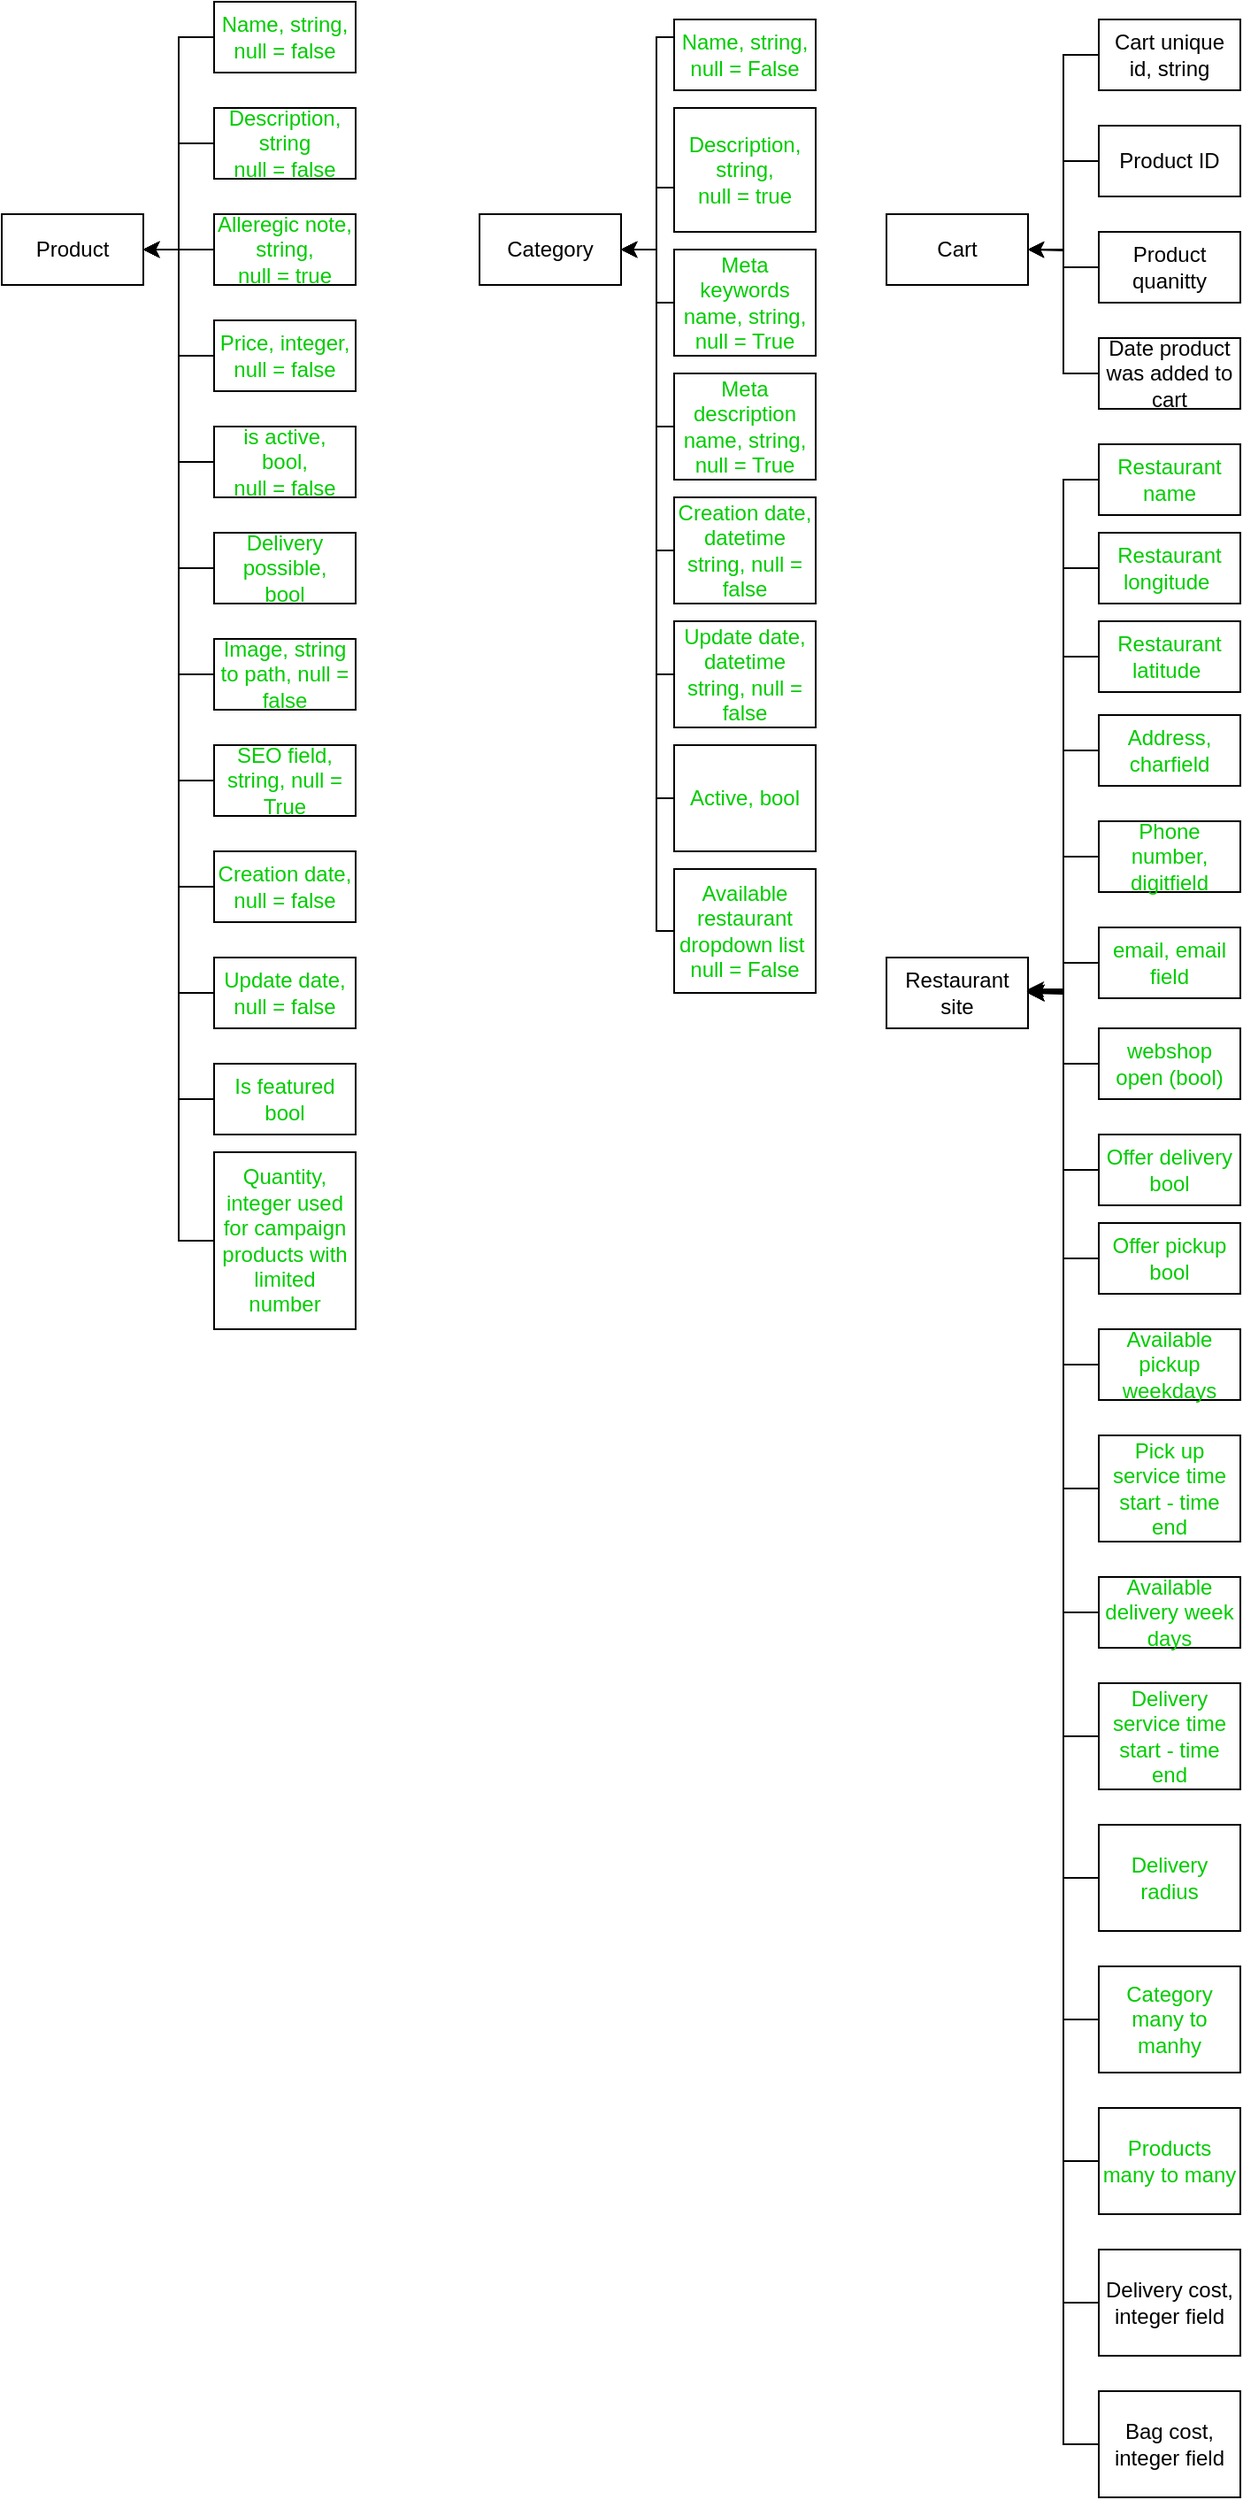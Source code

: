 <mxfile version="14.5.8" type="github">
  <diagram id="TAdNYwg-UMwRdQJhOWO_" name="Page-1">
    <mxGraphModel dx="678" dy="1508" grid="1" gridSize="10" guides="1" tooltips="1" connect="1" arrows="1" fold="1" page="1" pageScale="1" pageWidth="827" pageHeight="1169" math="0" shadow="0">
      <root>
        <mxCell id="0" />
        <mxCell id="1" parent="0" />
        <mxCell id="cqt7cs0M-7gVonUMgwuZ-1" value="Product" style="rounded=0;whiteSpace=wrap;html=1;" parent="1" vertex="1">
          <mxGeometry x="20" y="-1010" width="80" height="40" as="geometry" />
        </mxCell>
        <mxCell id="cqt7cs0M-7gVonUMgwuZ-21" style="edgeStyle=orthogonalEdgeStyle;rounded=0;orthogonalLoop=1;jettySize=auto;html=1;entryX=1;entryY=0.5;entryDx=0;entryDy=0;" parent="1" source="cqt7cs0M-7gVonUMgwuZ-16" target="cqt7cs0M-7gVonUMgwuZ-1" edge="1">
          <mxGeometry relative="1" as="geometry" />
        </mxCell>
        <mxCell id="cqt7cs0M-7gVonUMgwuZ-16" value="&lt;font color=&quot;#00cc00&quot;&gt;Name, string,&lt;br&gt;null = false&lt;/font&gt;" style="rounded=0;whiteSpace=wrap;html=1;" parent="1" vertex="1">
          <mxGeometry x="140" y="-1130" width="80" height="40" as="geometry" />
        </mxCell>
        <mxCell id="cqt7cs0M-7gVonUMgwuZ-23" style="edgeStyle=orthogonalEdgeStyle;rounded=0;orthogonalLoop=1;jettySize=auto;html=1;entryX=1;entryY=0.5;entryDx=0;entryDy=0;" parent="1" source="cqt7cs0M-7gVonUMgwuZ-22" target="cqt7cs0M-7gVonUMgwuZ-1" edge="1">
          <mxGeometry relative="1" as="geometry" />
        </mxCell>
        <mxCell id="cqt7cs0M-7gVonUMgwuZ-22" value="&lt;font color=&quot;#00cc00&quot;&gt;Description,&lt;br&gt;string&lt;br&gt;null = false&lt;/font&gt;" style="rounded=0;whiteSpace=wrap;html=1;" parent="1" vertex="1">
          <mxGeometry x="140" y="-1070" width="80" height="40" as="geometry" />
        </mxCell>
        <mxCell id="cqt7cs0M-7gVonUMgwuZ-25" style="edgeStyle=orthogonalEdgeStyle;rounded=0;orthogonalLoop=1;jettySize=auto;html=1;entryX=1;entryY=0.5;entryDx=0;entryDy=0;" parent="1" source="cqt7cs0M-7gVonUMgwuZ-24" target="cqt7cs0M-7gVonUMgwuZ-1" edge="1">
          <mxGeometry relative="1" as="geometry" />
        </mxCell>
        <mxCell id="cqt7cs0M-7gVonUMgwuZ-24" value="&lt;font color=&quot;#00cc00&quot;&gt;Alleregic note, string,&lt;br&gt;null = true&lt;/font&gt;" style="rounded=0;whiteSpace=wrap;html=1;" parent="1" vertex="1">
          <mxGeometry x="140" y="-1010" width="80" height="40" as="geometry" />
        </mxCell>
        <mxCell id="cqt7cs0M-7gVonUMgwuZ-28" style="edgeStyle=orthogonalEdgeStyle;rounded=0;orthogonalLoop=1;jettySize=auto;html=1;" parent="1" source="cqt7cs0M-7gVonUMgwuZ-26" edge="1">
          <mxGeometry relative="1" as="geometry">
            <mxPoint x="100" y="-990" as="targetPoint" />
            <Array as="points">
              <mxPoint x="120" y="-930" />
              <mxPoint x="120" y="-990" />
            </Array>
          </mxGeometry>
        </mxCell>
        <mxCell id="cqt7cs0M-7gVonUMgwuZ-26" value="&lt;font color=&quot;#00cc00&quot;&gt;Price, integer,&lt;br&gt;null = false&lt;/font&gt;" style="rounded=0;whiteSpace=wrap;html=1;" parent="1" vertex="1">
          <mxGeometry x="140" y="-950" width="80" height="40" as="geometry" />
        </mxCell>
        <mxCell id="cqt7cs0M-7gVonUMgwuZ-31" style="edgeStyle=orthogonalEdgeStyle;rounded=0;orthogonalLoop=1;jettySize=auto;html=1;entryX=1;entryY=0.5;entryDx=0;entryDy=0;" parent="1" source="cqt7cs0M-7gVonUMgwuZ-29" target="cqt7cs0M-7gVonUMgwuZ-1" edge="1">
          <mxGeometry relative="1" as="geometry" />
        </mxCell>
        <mxCell id="cqt7cs0M-7gVonUMgwuZ-29" value="&lt;font color=&quot;#00cc00&quot;&gt;is active,&lt;br&gt;bool,&lt;br&gt;null = false&lt;/font&gt;" style="rounded=0;whiteSpace=wrap;html=1;" parent="1" vertex="1">
          <mxGeometry x="140" y="-890" width="80" height="40" as="geometry" />
        </mxCell>
        <mxCell id="cqt7cs0M-7gVonUMgwuZ-33" style="edgeStyle=orthogonalEdgeStyle;rounded=0;orthogonalLoop=1;jettySize=auto;html=1;entryX=1;entryY=0.5;entryDx=0;entryDy=0;" parent="1" source="cqt7cs0M-7gVonUMgwuZ-32" target="cqt7cs0M-7gVonUMgwuZ-1" edge="1">
          <mxGeometry relative="1" as="geometry" />
        </mxCell>
        <mxCell id="cqt7cs0M-7gVonUMgwuZ-32" value="&lt;font color=&quot;#00cc00&quot;&gt;Delivery possible,&lt;br&gt;bool&lt;/font&gt;" style="rounded=0;whiteSpace=wrap;html=1;" parent="1" vertex="1">
          <mxGeometry x="140" y="-830" width="80" height="40" as="geometry" />
        </mxCell>
        <mxCell id="cqt7cs0M-7gVonUMgwuZ-35" style="edgeStyle=orthogonalEdgeStyle;rounded=0;orthogonalLoop=1;jettySize=auto;html=1;entryX=1;entryY=0.5;entryDx=0;entryDy=0;" parent="1" source="cqt7cs0M-7gVonUMgwuZ-34" target="cqt7cs0M-7gVonUMgwuZ-1" edge="1">
          <mxGeometry relative="1" as="geometry" />
        </mxCell>
        <mxCell id="cqt7cs0M-7gVonUMgwuZ-34" value="&lt;font color=&quot;#00cc00&quot;&gt;Image, string to path, null = false&lt;/font&gt;" style="rounded=0;whiteSpace=wrap;html=1;" parent="1" vertex="1">
          <mxGeometry x="140" y="-770" width="80" height="40" as="geometry" />
        </mxCell>
        <mxCell id="cqt7cs0M-7gVonUMgwuZ-37" style="edgeStyle=orthogonalEdgeStyle;rounded=0;orthogonalLoop=1;jettySize=auto;html=1;entryX=1;entryY=0.5;entryDx=0;entryDy=0;" parent="1" source="cqt7cs0M-7gVonUMgwuZ-36" target="cqt7cs0M-7gVonUMgwuZ-1" edge="1">
          <mxGeometry relative="1" as="geometry" />
        </mxCell>
        <mxCell id="cqt7cs0M-7gVonUMgwuZ-36" value="&lt;font color=&quot;#00cc00&quot;&gt;SEO field, string, null = True&lt;/font&gt;" style="rounded=0;whiteSpace=wrap;html=1;" parent="1" vertex="1">
          <mxGeometry x="140" y="-710" width="80" height="40" as="geometry" />
        </mxCell>
        <mxCell id="cqt7cs0M-7gVonUMgwuZ-38" value="Category" style="rounded=0;whiteSpace=wrap;html=1;" parent="1" vertex="1">
          <mxGeometry x="290" y="-1010" width="80" height="40" as="geometry" />
        </mxCell>
        <mxCell id="cqt7cs0M-7gVonUMgwuZ-41" style="edgeStyle=orthogonalEdgeStyle;rounded=0;orthogonalLoop=1;jettySize=auto;html=1;entryX=1;entryY=0.5;entryDx=0;entryDy=0;" parent="1" source="cqt7cs0M-7gVonUMgwuZ-40" target="cqt7cs0M-7gVonUMgwuZ-38" edge="1">
          <mxGeometry relative="1" as="geometry">
            <Array as="points">
              <mxPoint x="390" y="-1110" />
              <mxPoint x="390" y="-990" />
            </Array>
          </mxGeometry>
        </mxCell>
        <mxCell id="cqt7cs0M-7gVonUMgwuZ-40" value="&lt;font color=&quot;#00cc00&quot;&gt;Name, string,&lt;br&gt;null = False&lt;/font&gt;" style="rounded=0;whiteSpace=wrap;html=1;" parent="1" vertex="1">
          <mxGeometry x="400" y="-1120" width="80" height="40" as="geometry" />
        </mxCell>
        <mxCell id="cqt7cs0M-7gVonUMgwuZ-43" style="edgeStyle=orthogonalEdgeStyle;rounded=0;orthogonalLoop=1;jettySize=auto;html=1;" parent="1" source="cqt7cs0M-7gVonUMgwuZ-42" edge="1">
          <mxGeometry relative="1" as="geometry">
            <mxPoint x="370" y="-990" as="targetPoint" />
            <Array as="points">
              <mxPoint x="390" y="-1025" />
              <mxPoint x="390" y="-990" />
            </Array>
          </mxGeometry>
        </mxCell>
        <mxCell id="cqt7cs0M-7gVonUMgwuZ-42" value="&lt;font color=&quot;#00cc00&quot;&gt;Description, string,&lt;br&gt;null = true&lt;/font&gt;" style="rounded=0;whiteSpace=wrap;html=1;" parent="1" vertex="1">
          <mxGeometry x="400" y="-1070" width="80" height="70" as="geometry" />
        </mxCell>
        <mxCell id="cqt7cs0M-7gVonUMgwuZ-48" style="edgeStyle=orthogonalEdgeStyle;rounded=0;orthogonalLoop=1;jettySize=auto;html=1;entryX=1;entryY=0.5;entryDx=0;entryDy=0;" parent="1" source="cqt7cs0M-7gVonUMgwuZ-44" target="cqt7cs0M-7gVonUMgwuZ-38" edge="1">
          <mxGeometry relative="1" as="geometry">
            <Array as="points">
              <mxPoint x="390" y="-960" />
              <mxPoint x="390" y="-990" />
            </Array>
          </mxGeometry>
        </mxCell>
        <mxCell id="cqt7cs0M-7gVonUMgwuZ-44" value="&lt;font color=&quot;#00cc00&quot;&gt;Meta keywords name, string,&lt;br&gt;null = True&lt;/font&gt;" style="rounded=0;whiteSpace=wrap;html=1;" parent="1" vertex="1">
          <mxGeometry x="400" y="-990" width="80" height="60" as="geometry" />
        </mxCell>
        <mxCell id="cqt7cs0M-7gVonUMgwuZ-49" style="edgeStyle=orthogonalEdgeStyle;rounded=0;orthogonalLoop=1;jettySize=auto;html=1;" parent="1" source="cqt7cs0M-7gVonUMgwuZ-45" edge="1">
          <mxGeometry relative="1" as="geometry">
            <mxPoint x="370" y="-990" as="targetPoint" />
            <Array as="points">
              <mxPoint x="390" y="-890" />
              <mxPoint x="390" y="-990" />
            </Array>
          </mxGeometry>
        </mxCell>
        <mxCell id="cqt7cs0M-7gVonUMgwuZ-45" value="&lt;font color=&quot;#00cc00&quot;&gt;Meta description name, string,&lt;br&gt;null = True&lt;/font&gt;" style="rounded=0;whiteSpace=wrap;html=1;" parent="1" vertex="1">
          <mxGeometry x="400" y="-920" width="80" height="60" as="geometry" />
        </mxCell>
        <mxCell id="cqt7cs0M-7gVonUMgwuZ-50" style="edgeStyle=orthogonalEdgeStyle;rounded=0;orthogonalLoop=1;jettySize=auto;html=1;" parent="1" source="cqt7cs0M-7gVonUMgwuZ-46" edge="1">
          <mxGeometry relative="1" as="geometry">
            <mxPoint x="370" y="-990" as="targetPoint" />
            <Array as="points">
              <mxPoint x="390" y="-820" />
              <mxPoint x="390" y="-990" />
            </Array>
          </mxGeometry>
        </mxCell>
        <mxCell id="cqt7cs0M-7gVonUMgwuZ-46" value="&lt;font color=&quot;#00cc00&quot;&gt;Creation date,&lt;br&gt;datetime string, null = false&lt;/font&gt;" style="rounded=0;whiteSpace=wrap;html=1;" parent="1" vertex="1">
          <mxGeometry x="400" y="-850" width="80" height="60" as="geometry" />
        </mxCell>
        <mxCell id="cqt7cs0M-7gVonUMgwuZ-51" style="edgeStyle=orthogonalEdgeStyle;rounded=0;orthogonalLoop=1;jettySize=auto;html=1;" parent="1" source="cqt7cs0M-7gVonUMgwuZ-47" edge="1">
          <mxGeometry relative="1" as="geometry">
            <mxPoint x="370" y="-990" as="targetPoint" />
            <Array as="points">
              <mxPoint x="390" y="-750" />
              <mxPoint x="390" y="-990" />
            </Array>
          </mxGeometry>
        </mxCell>
        <mxCell id="cqt7cs0M-7gVonUMgwuZ-47" value="&lt;font color=&quot;#00cc00&quot;&gt;Update date,&lt;br&gt;datetime string, null = false&lt;/font&gt;" style="rounded=0;whiteSpace=wrap;html=1;" parent="1" vertex="1">
          <mxGeometry x="400" y="-780" width="80" height="60" as="geometry" />
        </mxCell>
        <mxCell id="cqt7cs0M-7gVonUMgwuZ-53" style="edgeStyle=orthogonalEdgeStyle;rounded=0;orthogonalLoop=1;jettySize=auto;html=1;entryX=1;entryY=0.5;entryDx=0;entryDy=0;" parent="1" source="cqt7cs0M-7gVonUMgwuZ-52" target="cqt7cs0M-7gVonUMgwuZ-38" edge="1">
          <mxGeometry relative="1" as="geometry">
            <Array as="points">
              <mxPoint x="390" y="-680" />
              <mxPoint x="390" y="-990" />
            </Array>
          </mxGeometry>
        </mxCell>
        <mxCell id="cqt7cs0M-7gVonUMgwuZ-52" value="&lt;font color=&quot;#00cc00&quot;&gt;Active, bool&lt;/font&gt;" style="rounded=0;whiteSpace=wrap;html=1;" parent="1" vertex="1">
          <mxGeometry x="400" y="-710" width="80" height="60" as="geometry" />
        </mxCell>
        <mxCell id="cqt7cs0M-7gVonUMgwuZ-57" style="edgeStyle=orthogonalEdgeStyle;rounded=0;orthogonalLoop=1;jettySize=auto;html=1;" parent="1" source="cqt7cs0M-7gVonUMgwuZ-54" edge="1">
          <mxGeometry relative="1" as="geometry">
            <mxPoint x="100" y="-990" as="targetPoint" />
            <Array as="points">
              <mxPoint x="120" y="-630" />
              <mxPoint x="120" y="-990" />
            </Array>
          </mxGeometry>
        </mxCell>
        <mxCell id="cqt7cs0M-7gVonUMgwuZ-54" value="&lt;font color=&quot;#00cc00&quot;&gt;Creation date, null = false&lt;/font&gt;" style="rounded=0;whiteSpace=wrap;html=1;" parent="1" vertex="1">
          <mxGeometry x="140" y="-650" width="80" height="40" as="geometry" />
        </mxCell>
        <mxCell id="cqt7cs0M-7gVonUMgwuZ-56" style="edgeStyle=orthogonalEdgeStyle;rounded=0;orthogonalLoop=1;jettySize=auto;html=1;entryX=1;entryY=0.5;entryDx=0;entryDy=0;" parent="1" source="cqt7cs0M-7gVonUMgwuZ-55" target="cqt7cs0M-7gVonUMgwuZ-1" edge="1">
          <mxGeometry relative="1" as="geometry" />
        </mxCell>
        <mxCell id="cqt7cs0M-7gVonUMgwuZ-55" value="&lt;font color=&quot;#00cc00&quot;&gt;Update date, null = false&lt;/font&gt;" style="rounded=0;whiteSpace=wrap;html=1;" parent="1" vertex="1">
          <mxGeometry x="140" y="-590" width="80" height="40" as="geometry" />
        </mxCell>
        <mxCell id="cqt7cs0M-7gVonUMgwuZ-62" style="edgeStyle=orthogonalEdgeStyle;rounded=0;orthogonalLoop=1;jettySize=auto;html=1;entryX=1;entryY=0.5;entryDx=0;entryDy=0;" parent="1" source="cqt7cs0M-7gVonUMgwuZ-61" target="cqt7cs0M-7gVonUMgwuZ-38" edge="1">
          <mxGeometry relative="1" as="geometry">
            <Array as="points">
              <mxPoint x="390" y="-605" />
              <mxPoint x="390" y="-990" />
            </Array>
          </mxGeometry>
        </mxCell>
        <mxCell id="cqt7cs0M-7gVonUMgwuZ-61" value="&lt;font color=&quot;#00cc00&quot;&gt;Available restaurant dropdown list&amp;nbsp;&lt;br&gt;null = False&lt;/font&gt;" style="rounded=0;whiteSpace=wrap;html=1;" parent="1" vertex="1">
          <mxGeometry x="400" y="-640" width="80" height="70" as="geometry" />
        </mxCell>
        <mxCell id="0OxQid40cATF1xxYOVh5-1" style="edgeStyle=orthogonalEdgeStyle;rounded=0;orthogonalLoop=1;jettySize=auto;html=1;entryX=1;entryY=0.5;entryDx=0;entryDy=0;" parent="1" source="cqt7cs0M-7gVonUMgwuZ-63" target="cqt7cs0M-7gVonUMgwuZ-1" edge="1">
          <mxGeometry relative="1" as="geometry" />
        </mxCell>
        <mxCell id="cqt7cs0M-7gVonUMgwuZ-63" value="&lt;font color=&quot;#00cc00&quot;&gt;Is featured&lt;br&gt;bool&lt;/font&gt;" style="rounded=0;whiteSpace=wrap;html=1;" parent="1" vertex="1">
          <mxGeometry x="140" y="-530" width="80" height="40" as="geometry" />
        </mxCell>
        <mxCell id="cqt7cs0M-7gVonUMgwuZ-72" value="Cart" style="rounded=0;whiteSpace=wrap;html=1;" parent="1" vertex="1">
          <mxGeometry x="520" y="-1010" width="80" height="40" as="geometry" />
        </mxCell>
        <mxCell id="KT6eWc6hyQDaZcABTfjv-30" style="edgeStyle=orthogonalEdgeStyle;rounded=0;orthogonalLoop=1;jettySize=auto;html=1;entryX=1;entryY=0.5;entryDx=0;entryDy=0;" parent="1" source="cqt7cs0M-7gVonUMgwuZ-73" target="cqt7cs0M-7gVonUMgwuZ-72" edge="1">
          <mxGeometry relative="1" as="geometry" />
        </mxCell>
        <mxCell id="cqt7cs0M-7gVonUMgwuZ-73" value="Cart unique id, string" style="rounded=0;whiteSpace=wrap;html=1;" parent="1" vertex="1">
          <mxGeometry x="640" y="-1120" width="80" height="40" as="geometry" />
        </mxCell>
        <mxCell id="KT6eWc6hyQDaZcABTfjv-31" style="edgeStyle=orthogonalEdgeStyle;rounded=0;orthogonalLoop=1;jettySize=auto;html=1;" parent="1" source="cqt7cs0M-7gVonUMgwuZ-74" edge="1">
          <mxGeometry relative="1" as="geometry">
            <mxPoint x="600" y="-990" as="targetPoint" />
            <Array as="points">
              <mxPoint x="620" y="-1040" />
              <mxPoint x="620" y="-990" />
            </Array>
          </mxGeometry>
        </mxCell>
        <mxCell id="cqt7cs0M-7gVonUMgwuZ-74" value="Product ID" style="rounded=0;whiteSpace=wrap;html=1;" parent="1" vertex="1">
          <mxGeometry x="640" y="-1060" width="80" height="40" as="geometry" />
        </mxCell>
        <mxCell id="KT6eWc6hyQDaZcABTfjv-32" style="edgeStyle=orthogonalEdgeStyle;rounded=0;orthogonalLoop=1;jettySize=auto;html=1;" parent="1" source="cqt7cs0M-7gVonUMgwuZ-75" edge="1">
          <mxGeometry relative="1" as="geometry">
            <mxPoint x="600" y="-990" as="targetPoint" />
          </mxGeometry>
        </mxCell>
        <mxCell id="cqt7cs0M-7gVonUMgwuZ-75" value="Product quanitty" style="rounded=0;whiteSpace=wrap;html=1;" parent="1" vertex="1">
          <mxGeometry x="640" y="-1000" width="80" height="40" as="geometry" />
        </mxCell>
        <mxCell id="KT6eWc6hyQDaZcABTfjv-33" style="edgeStyle=orthogonalEdgeStyle;rounded=0;orthogonalLoop=1;jettySize=auto;html=1;entryX=1;entryY=0.5;entryDx=0;entryDy=0;" parent="1" source="cqt7cs0M-7gVonUMgwuZ-76" target="cqt7cs0M-7gVonUMgwuZ-72" edge="1">
          <mxGeometry relative="1" as="geometry" />
        </mxCell>
        <mxCell id="cqt7cs0M-7gVonUMgwuZ-76" value="Date product was added to cart" style="rounded=0;whiteSpace=wrap;html=1;" parent="1" vertex="1">
          <mxGeometry x="640" y="-940" width="80" height="40" as="geometry" />
        </mxCell>
        <mxCell id="0OxQid40cATF1xxYOVh5-6" style="edgeStyle=orthogonalEdgeStyle;rounded=0;orthogonalLoop=1;jettySize=auto;html=1;exitX=0;exitY=0.5;exitDx=0;exitDy=0;" parent="1" source="0OxQid40cATF1xxYOVh5-4" edge="1">
          <mxGeometry relative="1" as="geometry">
            <mxPoint x="100" y="-990" as="targetPoint" />
            <Array as="points">
              <mxPoint x="120" y="-430" />
              <mxPoint x="120" y="-990" />
            </Array>
          </mxGeometry>
        </mxCell>
        <mxCell id="0OxQid40cATF1xxYOVh5-4" value="&lt;font color=&quot;#00cc00&quot;&gt;Quantity, integer used for campaign products with limited number&lt;/font&gt;" style="rounded=0;whiteSpace=wrap;html=1;" parent="1" vertex="1">
          <mxGeometry x="140" y="-480" width="80" height="100" as="geometry" />
        </mxCell>
        <mxCell id="KT6eWc6hyQDaZcABTfjv-1" value="Restaurant site" style="rounded=0;whiteSpace=wrap;html=1;" parent="1" vertex="1">
          <mxGeometry x="520" y="-590" width="80" height="40" as="geometry" />
        </mxCell>
        <mxCell id="KT6eWc6hyQDaZcABTfjv-19" style="edgeStyle=orthogonalEdgeStyle;rounded=0;orthogonalLoop=1;jettySize=auto;html=1;entryX=1;entryY=0.5;entryDx=0;entryDy=0;" parent="1" source="KT6eWc6hyQDaZcABTfjv-2" target="KT6eWc6hyQDaZcABTfjv-1" edge="1">
          <mxGeometry relative="1" as="geometry" />
        </mxCell>
        <mxCell id="KT6eWc6hyQDaZcABTfjv-2" value="&lt;font color=&quot;#00cc00&quot;&gt;Address, charfield&lt;/font&gt;" style="rounded=0;whiteSpace=wrap;html=1;" parent="1" vertex="1">
          <mxGeometry x="640" y="-727" width="80" height="40" as="geometry" />
        </mxCell>
        <mxCell id="KT6eWc6hyQDaZcABTfjv-20" style="edgeStyle=orthogonalEdgeStyle;rounded=0;orthogonalLoop=1;jettySize=auto;html=1;entryX=1;entryY=0.5;entryDx=0;entryDy=0;" parent="1" source="KT6eWc6hyQDaZcABTfjv-3" target="KT6eWc6hyQDaZcABTfjv-1" edge="1">
          <mxGeometry relative="1" as="geometry" />
        </mxCell>
        <mxCell id="KT6eWc6hyQDaZcABTfjv-3" value="&lt;font color=&quot;#00cc00&quot;&gt;Phone number, digitfield&lt;/font&gt;" style="rounded=0;whiteSpace=wrap;html=1;" parent="1" vertex="1">
          <mxGeometry x="640" y="-667" width="80" height="40" as="geometry" />
        </mxCell>
        <mxCell id="KT6eWc6hyQDaZcABTfjv-21" style="edgeStyle=orthogonalEdgeStyle;rounded=0;orthogonalLoop=1;jettySize=auto;html=1;" parent="1" source="KT6eWc6hyQDaZcABTfjv-4" edge="1">
          <mxGeometry relative="1" as="geometry">
            <mxPoint x="600" y="-570" as="targetPoint" />
          </mxGeometry>
        </mxCell>
        <mxCell id="KT6eWc6hyQDaZcABTfjv-4" value="&lt;font color=&quot;#00cc00&quot;&gt;email, email field&lt;/font&gt;" style="rounded=0;whiteSpace=wrap;html=1;" parent="1" vertex="1">
          <mxGeometry x="640" y="-607" width="80" height="40" as="geometry" />
        </mxCell>
        <mxCell id="KT6eWc6hyQDaZcABTfjv-29" style="edgeStyle=orthogonalEdgeStyle;rounded=0;orthogonalLoop=1;jettySize=auto;html=1;entryX=1;entryY=0.5;entryDx=0;entryDy=0;" parent="1" source="KT6eWc6hyQDaZcABTfjv-5" target="KT6eWc6hyQDaZcABTfjv-1" edge="1">
          <mxGeometry relative="1" as="geometry" />
        </mxCell>
        <mxCell id="KT6eWc6hyQDaZcABTfjv-5" value="&lt;font color=&quot;#00cc00&quot;&gt;Offer delivery&lt;br&gt;bool&lt;/font&gt;" style="rounded=0;whiteSpace=wrap;html=1;" parent="1" vertex="1">
          <mxGeometry x="640" y="-490" width="80" height="40" as="geometry" />
        </mxCell>
        <mxCell id="KT6eWc6hyQDaZcABTfjv-48" style="edgeStyle=orthogonalEdgeStyle;rounded=0;orthogonalLoop=1;jettySize=auto;html=1;entryX=1;entryY=0.5;entryDx=0;entryDy=0;" parent="1" source="KT6eWc6hyQDaZcABTfjv-6" target="KT6eWc6hyQDaZcABTfjv-1" edge="1">
          <mxGeometry relative="1" as="geometry" />
        </mxCell>
        <mxCell id="KT6eWc6hyQDaZcABTfjv-6" value="&lt;font color=&quot;#00cc00&quot;&gt;Pick up service time start - time end&lt;/font&gt;" style="rounded=0;whiteSpace=wrap;html=1;" parent="1" vertex="1">
          <mxGeometry x="640" y="-320" width="80" height="60" as="geometry" />
        </mxCell>
        <mxCell id="KT6eWc6hyQDaZcABTfjv-49" style="edgeStyle=orthogonalEdgeStyle;rounded=0;orthogonalLoop=1;jettySize=auto;html=1;entryX=1;entryY=0.5;entryDx=0;entryDy=0;" parent="1" source="KT6eWc6hyQDaZcABTfjv-8" target="KT6eWc6hyQDaZcABTfjv-1" edge="1">
          <mxGeometry relative="1" as="geometry" />
        </mxCell>
        <mxCell id="KT6eWc6hyQDaZcABTfjv-8" value="&lt;font color=&quot;#00cc00&quot;&gt;Available delivery week days&lt;/font&gt;" style="rounded=0;whiteSpace=wrap;html=1;" parent="1" vertex="1">
          <mxGeometry x="640" y="-240" width="80" height="40" as="geometry" />
        </mxCell>
        <mxCell id="KT6eWc6hyQDaZcABTfjv-47" style="edgeStyle=orthogonalEdgeStyle;rounded=0;orthogonalLoop=1;jettySize=auto;html=1;entryX=1;entryY=0.5;entryDx=0;entryDy=0;" parent="1" source="KT6eWc6hyQDaZcABTfjv-9" target="KT6eWc6hyQDaZcABTfjv-1" edge="1">
          <mxGeometry relative="1" as="geometry" />
        </mxCell>
        <mxCell id="KT6eWc6hyQDaZcABTfjv-9" value="&lt;font color=&quot;#00cc00&quot;&gt;Available pickup weekdays&lt;/font&gt;" style="rounded=0;whiteSpace=wrap;html=1;" parent="1" vertex="1">
          <mxGeometry x="640" y="-380" width="80" height="40" as="geometry" />
        </mxCell>
        <mxCell id="KT6eWc6hyQDaZcABTfjv-50" style="edgeStyle=orthogonalEdgeStyle;rounded=0;orthogonalLoop=1;jettySize=auto;html=1;entryX=1;entryY=0.5;entryDx=0;entryDy=0;" parent="1" source="KT6eWc6hyQDaZcABTfjv-12" target="KT6eWc6hyQDaZcABTfjv-1" edge="1">
          <mxGeometry relative="1" as="geometry" />
        </mxCell>
        <mxCell id="KT6eWc6hyQDaZcABTfjv-12" value="&lt;font color=&quot;#00cc00&quot;&gt;Delivery service time start - time end&lt;/font&gt;" style="rounded=0;whiteSpace=wrap;html=1;" parent="1" vertex="1">
          <mxGeometry x="640" y="-180" width="80" height="60" as="geometry" />
        </mxCell>
        <mxCell id="KT6eWc6hyQDaZcABTfjv-17" style="edgeStyle=orthogonalEdgeStyle;rounded=0;orthogonalLoop=1;jettySize=auto;html=1;entryX=1;entryY=0.5;entryDx=0;entryDy=0;" parent="1" source="KT6eWc6hyQDaZcABTfjv-13" target="KT6eWc6hyQDaZcABTfjv-1" edge="1">
          <mxGeometry relative="1" as="geometry" />
        </mxCell>
        <mxCell id="KT6eWc6hyQDaZcABTfjv-13" value="&lt;font color=&quot;#00cc00&quot;&gt;Restaurant longitude&amp;nbsp;&lt;/font&gt;" style="rounded=0;whiteSpace=wrap;html=1;" parent="1" vertex="1">
          <mxGeometry x="640" y="-830" width="80" height="40" as="geometry" />
        </mxCell>
        <mxCell id="KT6eWc6hyQDaZcABTfjv-18" style="edgeStyle=orthogonalEdgeStyle;rounded=0;orthogonalLoop=1;jettySize=auto;html=1;" parent="1" source="KT6eWc6hyQDaZcABTfjv-14" edge="1">
          <mxGeometry relative="1" as="geometry">
            <mxPoint x="600" y="-570" as="targetPoint" />
            <Array as="points">
              <mxPoint x="620" y="-760" />
              <mxPoint x="620" y="-570" />
            </Array>
          </mxGeometry>
        </mxCell>
        <mxCell id="KT6eWc6hyQDaZcABTfjv-14" value="&lt;font color=&quot;#00cc00&quot;&gt;Restaurant latitude&amp;nbsp;&lt;/font&gt;" style="rounded=0;whiteSpace=wrap;html=1;" parent="1" vertex="1">
          <mxGeometry x="640" y="-780" width="80" height="40" as="geometry" />
        </mxCell>
        <mxCell id="1YyKxcDy5vK01rjZgQ8i-4" style="edgeStyle=orthogonalEdgeStyle;rounded=0;orthogonalLoop=1;jettySize=auto;html=1;entryX=1;entryY=0.5;entryDx=0;entryDy=0;" edge="1" parent="1" source="KT6eWc6hyQDaZcABTfjv-15" target="KT6eWc6hyQDaZcABTfjv-1">
          <mxGeometry relative="1" as="geometry" />
        </mxCell>
        <mxCell id="KT6eWc6hyQDaZcABTfjv-15" value="&lt;font color=&quot;#00cc00&quot;&gt;Delivery radius&lt;/font&gt;" style="rounded=0;whiteSpace=wrap;html=1;" parent="1" vertex="1">
          <mxGeometry x="640" y="-100" width="80" height="60" as="geometry" />
        </mxCell>
        <mxCell id="KT6eWc6hyQDaZcABTfjv-36" style="edgeStyle=orthogonalEdgeStyle;rounded=0;orthogonalLoop=1;jettySize=auto;html=1;entryX=1;entryY=0.5;entryDx=0;entryDy=0;" parent="1" source="KT6eWc6hyQDaZcABTfjv-34" target="KT6eWc6hyQDaZcABTfjv-1" edge="1">
          <mxGeometry relative="1" as="geometry" />
        </mxCell>
        <mxCell id="KT6eWc6hyQDaZcABTfjv-34" value="&lt;font color=&quot;#00cc00&quot;&gt;Restaurant name&lt;/font&gt;" style="rounded=0;whiteSpace=wrap;html=1;" parent="1" vertex="1">
          <mxGeometry x="640" y="-880" width="80" height="40" as="geometry" />
        </mxCell>
        <mxCell id="KT6eWc6hyQDaZcABTfjv-52" style="edgeStyle=orthogonalEdgeStyle;rounded=0;orthogonalLoop=1;jettySize=auto;html=1;entryX=1;entryY=0.5;entryDx=0;entryDy=0;" parent="1" source="KT6eWc6hyQDaZcABTfjv-37" target="KT6eWc6hyQDaZcABTfjv-1" edge="1">
          <mxGeometry relative="1" as="geometry" />
        </mxCell>
        <mxCell id="KT6eWc6hyQDaZcABTfjv-37" value="&lt;font color=&quot;#00cc00&quot;&gt;Category many to manhy&lt;/font&gt;" style="rounded=0;whiteSpace=wrap;html=1;" parent="1" vertex="1">
          <mxGeometry x="640" y="-20" width="80" height="60" as="geometry" />
        </mxCell>
        <mxCell id="KT6eWc6hyQDaZcABTfjv-53" style="edgeStyle=orthogonalEdgeStyle;rounded=0;orthogonalLoop=1;jettySize=auto;html=1;entryX=1;entryY=0.5;entryDx=0;entryDy=0;" parent="1" source="KT6eWc6hyQDaZcABTfjv-38" target="KT6eWc6hyQDaZcABTfjv-1" edge="1">
          <mxGeometry relative="1" as="geometry" />
        </mxCell>
        <mxCell id="KT6eWc6hyQDaZcABTfjv-38" value="&lt;font color=&quot;#00cc00&quot;&gt;Products many to many&lt;/font&gt;" style="rounded=0;whiteSpace=wrap;html=1;" parent="1" vertex="1">
          <mxGeometry x="640" y="60" width="80" height="60" as="geometry" />
        </mxCell>
        <mxCell id="KT6eWc6hyQDaZcABTfjv-44" style="edgeStyle=orthogonalEdgeStyle;rounded=0;orthogonalLoop=1;jettySize=auto;html=1;" parent="1" source="KT6eWc6hyQDaZcABTfjv-43" edge="1">
          <mxGeometry relative="1" as="geometry">
            <mxPoint x="600" y="-570" as="targetPoint" />
            <Array as="points">
              <mxPoint x="620" y="-530" />
              <mxPoint x="620" y="-570" />
            </Array>
          </mxGeometry>
        </mxCell>
        <mxCell id="KT6eWc6hyQDaZcABTfjv-43" value="&lt;font color=&quot;#00cc00&quot;&gt;webshop open (bool)&lt;/font&gt;" style="rounded=0;whiteSpace=wrap;html=1;" parent="1" vertex="1">
          <mxGeometry x="640" y="-550" width="80" height="40" as="geometry" />
        </mxCell>
        <mxCell id="KT6eWc6hyQDaZcABTfjv-46" style="edgeStyle=orthogonalEdgeStyle;rounded=0;orthogonalLoop=1;jettySize=auto;html=1;entryX=0.989;entryY=0.476;entryDx=0;entryDy=0;entryPerimeter=0;" parent="1" source="KT6eWc6hyQDaZcABTfjv-45" target="KT6eWc6hyQDaZcABTfjv-1" edge="1">
          <mxGeometry relative="1" as="geometry" />
        </mxCell>
        <mxCell id="KT6eWc6hyQDaZcABTfjv-45" value="&lt;font color=&quot;#00cc00&quot;&gt;Offer pickup bool&lt;/font&gt;" style="rounded=0;whiteSpace=wrap;html=1;" parent="1" vertex="1">
          <mxGeometry x="640" y="-440" width="80" height="40" as="geometry" />
        </mxCell>
        <mxCell id="1YyKxcDy5vK01rjZgQ8i-3" style="edgeStyle=orthogonalEdgeStyle;rounded=0;orthogonalLoop=1;jettySize=auto;html=1;" edge="1" parent="1" source="1YyKxcDy5vK01rjZgQ8i-1">
          <mxGeometry relative="1" as="geometry">
            <mxPoint x="600" y="-572" as="targetPoint" />
            <Array as="points">
              <mxPoint x="620" y="170" />
              <mxPoint x="620" y="-572" />
            </Array>
          </mxGeometry>
        </mxCell>
        <mxCell id="1YyKxcDy5vK01rjZgQ8i-1" value="Delivery cost, integer field" style="rounded=0;whiteSpace=wrap;html=1;" vertex="1" parent="1">
          <mxGeometry x="640" y="140" width="80" height="60" as="geometry" />
        </mxCell>
        <mxCell id="1YyKxcDy5vK01rjZgQ8i-5" style="edgeStyle=orthogonalEdgeStyle;rounded=0;orthogonalLoop=1;jettySize=auto;html=1;entryX=1;entryY=0.5;entryDx=0;entryDy=0;" edge="1" parent="1" source="1YyKxcDy5vK01rjZgQ8i-2" target="KT6eWc6hyQDaZcABTfjv-1">
          <mxGeometry relative="1" as="geometry" />
        </mxCell>
        <mxCell id="1YyKxcDy5vK01rjZgQ8i-2" value="Bag cost, integer field" style="rounded=0;whiteSpace=wrap;html=1;" vertex="1" parent="1">
          <mxGeometry x="640" y="220" width="80" height="60" as="geometry" />
        </mxCell>
      </root>
    </mxGraphModel>
  </diagram>
</mxfile>
